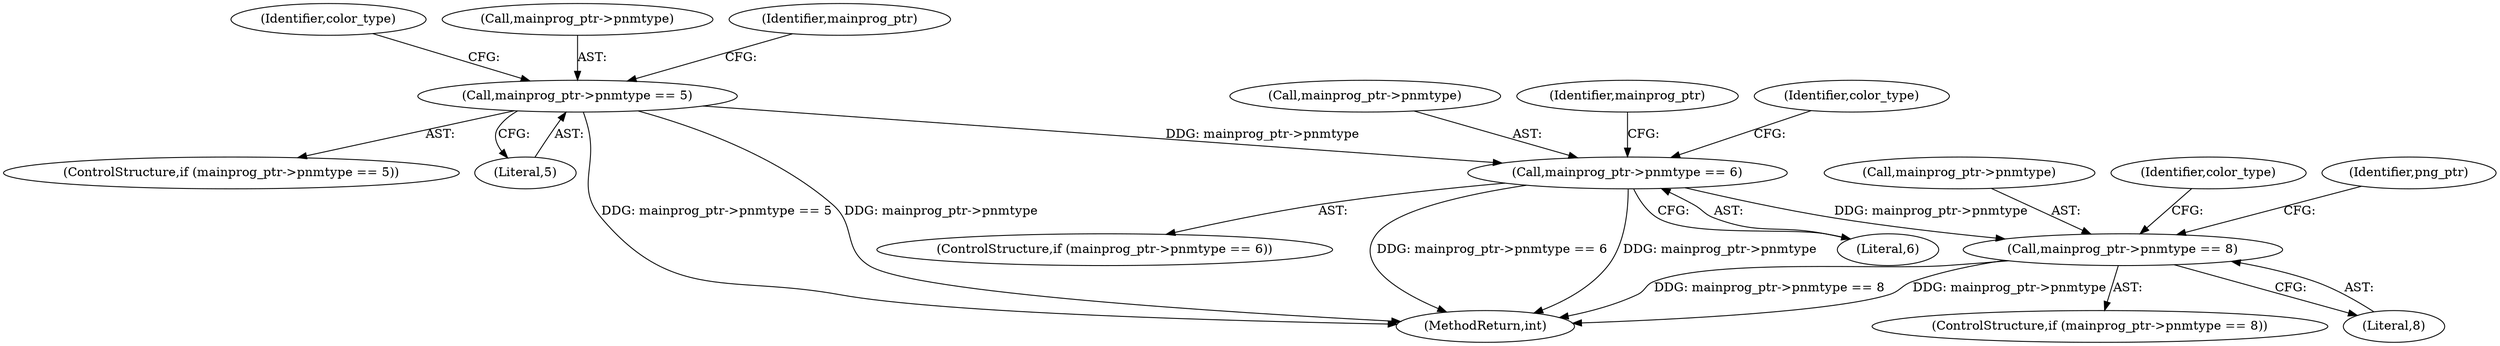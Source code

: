 digraph "0_Android_9d4853418ab2f754c2b63e091c29c5529b8b86ca_10@API" {
"1000192" [label="(Call,mainprog_ptr->pnmtype == 8)"];
"1000182" [label="(Call,mainprog_ptr->pnmtype == 6)"];
"1000172" [label="(Call,mainprog_ptr->pnmtype == 5)"];
"1000191" [label="(ControlStructure,if (mainprog_ptr->pnmtype == 8))"];
"1000178" [label="(Identifier,color_type)"];
"1000518" [label="(MethodReturn,int)"];
"1000196" [label="(Literal,8)"];
"1000193" [label="(Call,mainprog_ptr->pnmtype)"];
"1000186" [label="(Literal,6)"];
"1000183" [label="(Call,mainprog_ptr->pnmtype)"];
"1000194" [label="(Identifier,mainprog_ptr)"];
"1000171" [label="(ControlStructure,if (mainprog_ptr->pnmtype == 5))"];
"1000182" [label="(Call,mainprog_ptr->pnmtype == 6)"];
"1000188" [label="(Identifier,color_type)"];
"1000181" [label="(ControlStructure,if (mainprog_ptr->pnmtype == 6))"];
"1000173" [label="(Call,mainprog_ptr->pnmtype)"];
"1000184" [label="(Identifier,mainprog_ptr)"];
"1000198" [label="(Identifier,color_type)"];
"1000176" [label="(Literal,5)"];
"1000192" [label="(Call,mainprog_ptr->pnmtype == 8)"];
"1000204" [label="(Identifier,png_ptr)"];
"1000172" [label="(Call,mainprog_ptr->pnmtype == 5)"];
"1000192" -> "1000191"  [label="AST: "];
"1000192" -> "1000196"  [label="CFG: "];
"1000193" -> "1000192"  [label="AST: "];
"1000196" -> "1000192"  [label="AST: "];
"1000198" -> "1000192"  [label="CFG: "];
"1000204" -> "1000192"  [label="CFG: "];
"1000192" -> "1000518"  [label="DDG: mainprog_ptr->pnmtype"];
"1000192" -> "1000518"  [label="DDG: mainprog_ptr->pnmtype == 8"];
"1000182" -> "1000192"  [label="DDG: mainprog_ptr->pnmtype"];
"1000182" -> "1000181"  [label="AST: "];
"1000182" -> "1000186"  [label="CFG: "];
"1000183" -> "1000182"  [label="AST: "];
"1000186" -> "1000182"  [label="AST: "];
"1000188" -> "1000182"  [label="CFG: "];
"1000194" -> "1000182"  [label="CFG: "];
"1000182" -> "1000518"  [label="DDG: mainprog_ptr->pnmtype == 6"];
"1000182" -> "1000518"  [label="DDG: mainprog_ptr->pnmtype"];
"1000172" -> "1000182"  [label="DDG: mainprog_ptr->pnmtype"];
"1000172" -> "1000171"  [label="AST: "];
"1000172" -> "1000176"  [label="CFG: "];
"1000173" -> "1000172"  [label="AST: "];
"1000176" -> "1000172"  [label="AST: "];
"1000178" -> "1000172"  [label="CFG: "];
"1000184" -> "1000172"  [label="CFG: "];
"1000172" -> "1000518"  [label="DDG: mainprog_ptr->pnmtype == 5"];
"1000172" -> "1000518"  [label="DDG: mainprog_ptr->pnmtype"];
}
